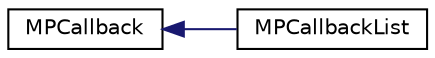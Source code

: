 digraph "Graphical Class Hierarchy"
{
 // LATEX_PDF_SIZE
  edge [fontname="Helvetica",fontsize="10",labelfontname="Helvetica",labelfontsize="10"];
  node [fontname="Helvetica",fontsize="10",shape=record];
  rankdir="LR";
  Node0 [label="MPCallback",height=0.2,width=0.4,color="black", fillcolor="white", style="filled",URL="$classoperations__research_1_1_m_p_callback.html",tooltip=" "];
  Node0 -> Node1 [dir="back",color="midnightblue",fontsize="10",style="solid",fontname="Helvetica"];
  Node1 [label="MPCallbackList",height=0.2,width=0.4,color="black", fillcolor="white", style="filled",URL="$classoperations__research_1_1_m_p_callback_list.html",tooltip=" "];
}
